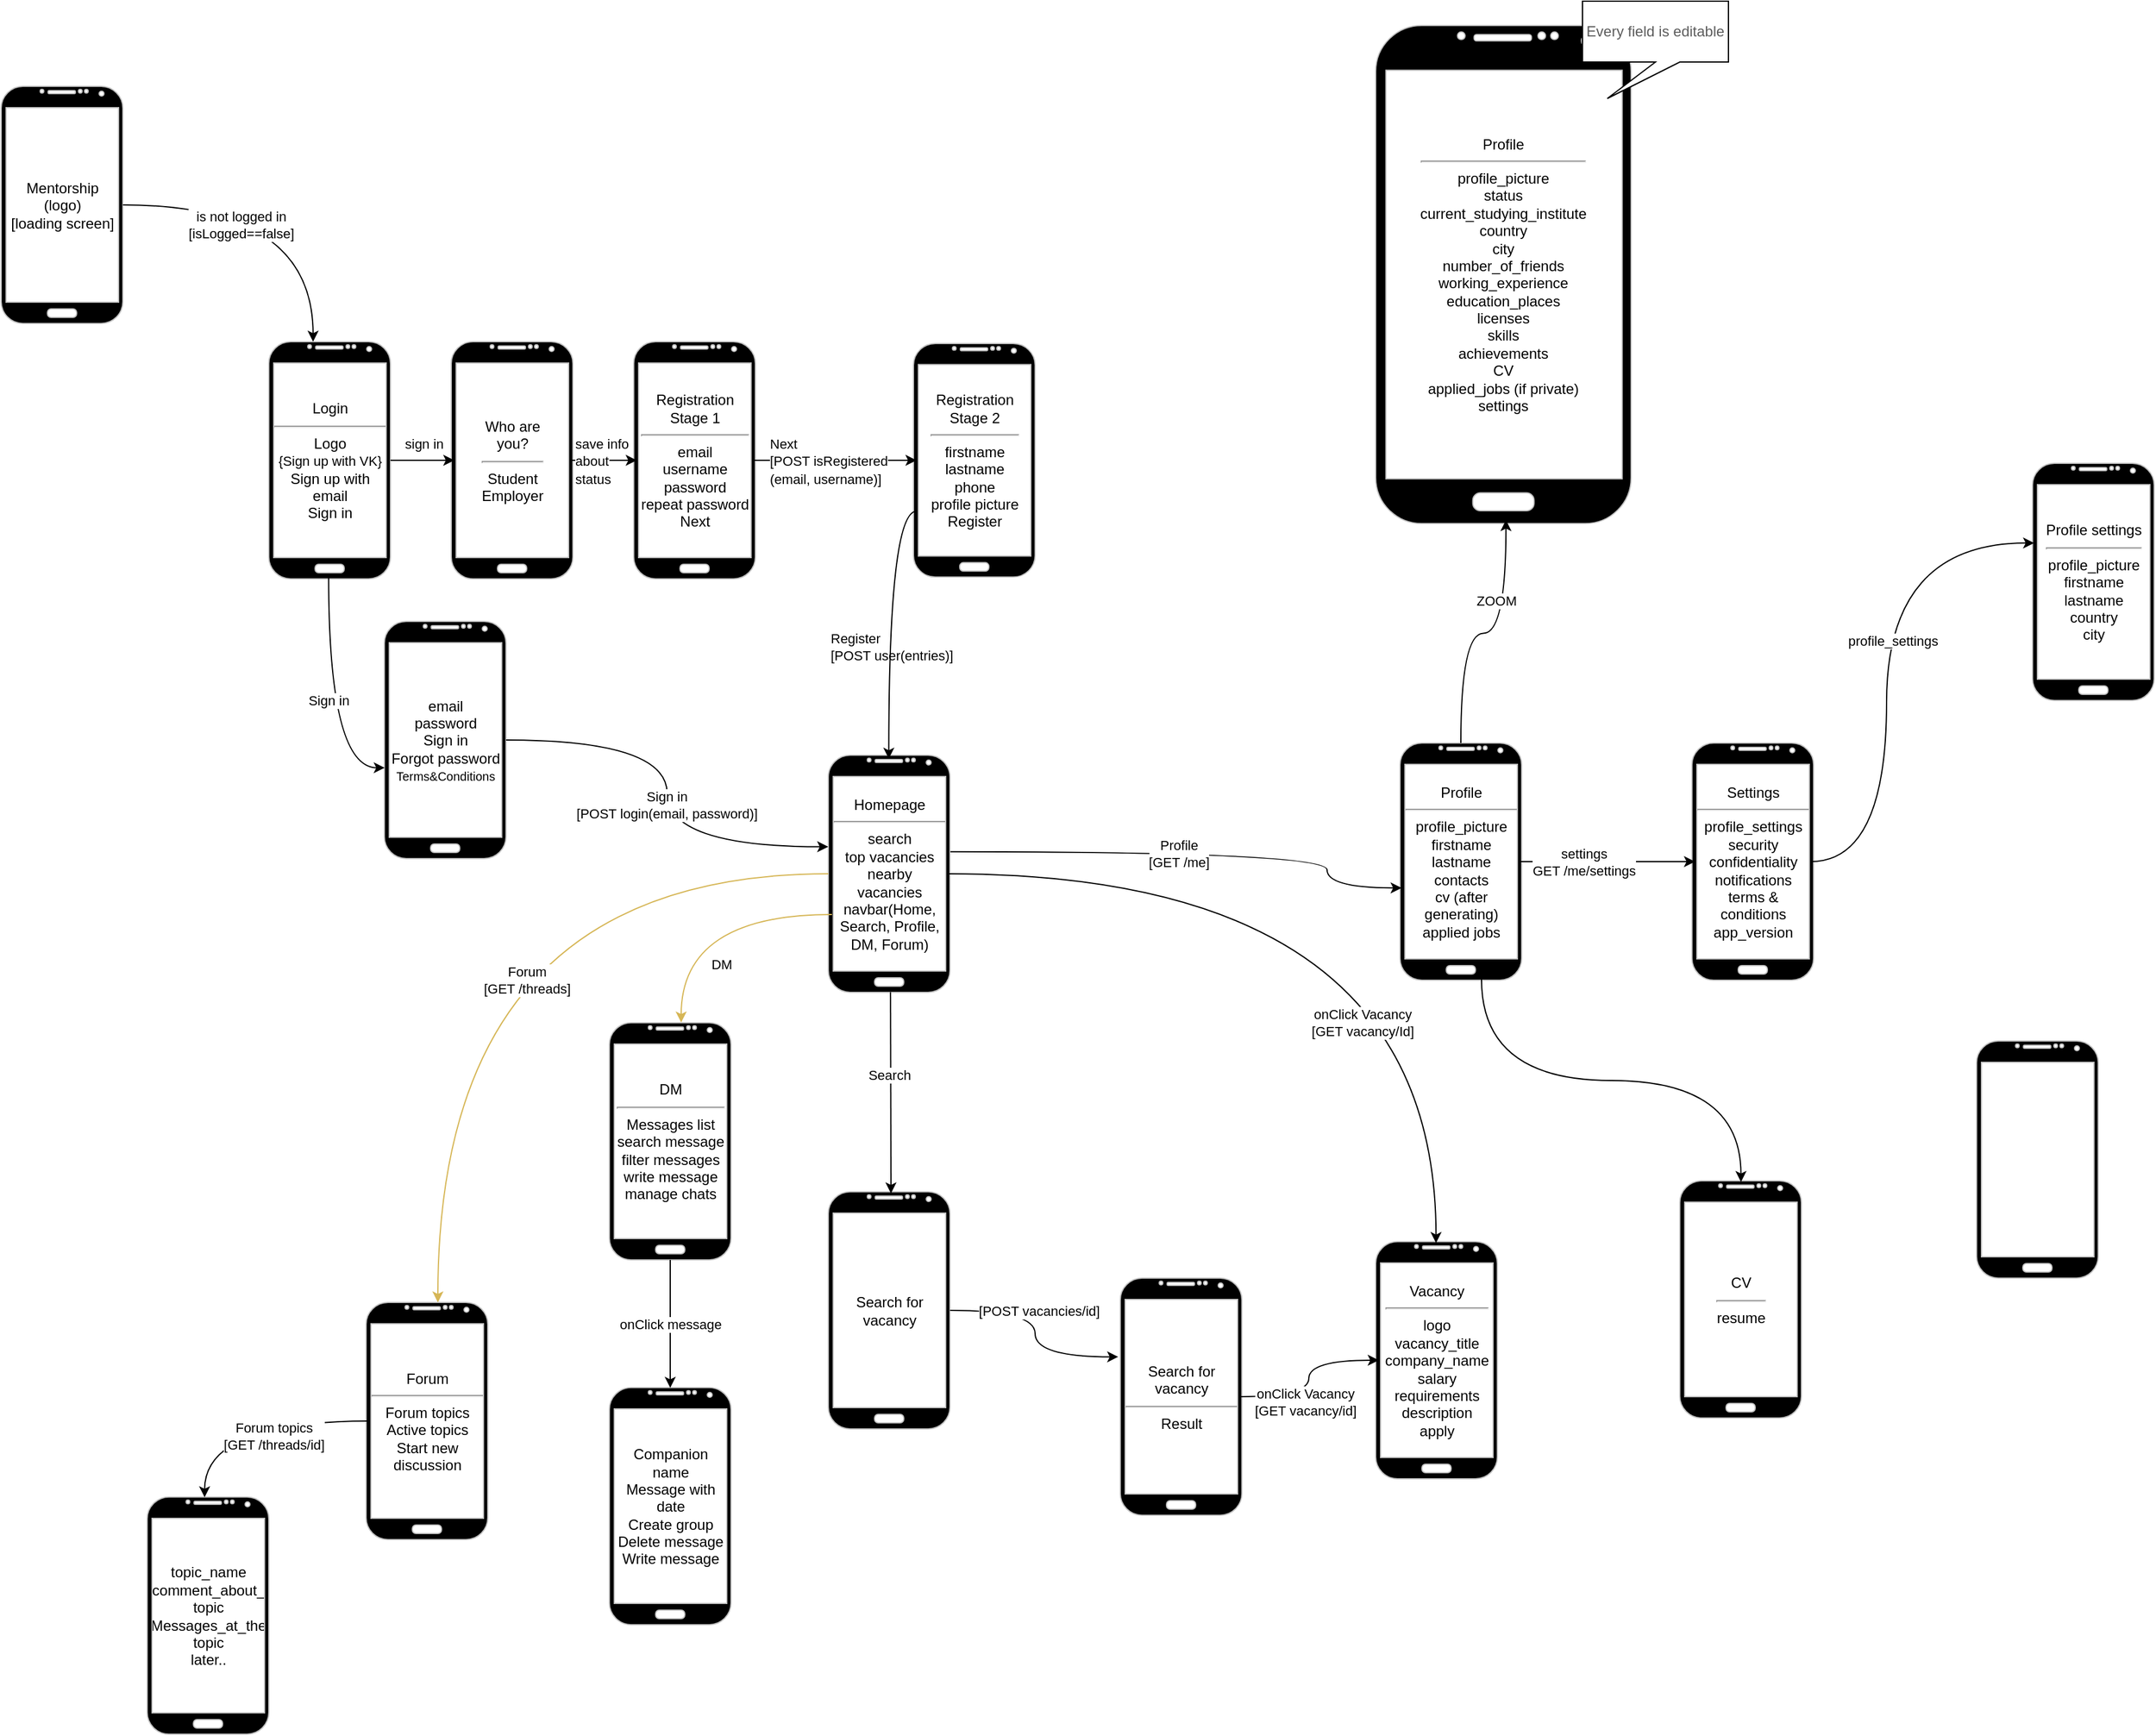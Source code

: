 <mxfile version="13.7.9" type="device" pages="2"><diagram id="sl4jYDQpXL26dIF0QCip" name="Sitemap"><mxGraphModel dx="3004" dy="1344" grid="1" gridSize="10" guides="1" tooltips="1" connect="1" arrows="1" fold="1" page="1" pageScale="1" pageWidth="827" pageHeight="1169" math="0" shadow="0"><root><mxCell id="0"/><mxCell id="1" parent="0"/><mxCell id="NF8y838DUcFGZqTXSOKd-3" value="" style="group;aspect=fixed;" parent="1" vertex="1" connectable="0"><mxGeometry x="1654" y="1045" width="100" height="195" as="geometry"/></mxCell><mxCell id="NF8y838DUcFGZqTXSOKd-2" value="" style="rounded=0;whiteSpace=wrap;html=1;fillColor=#FFFFFF;" parent="NF8y838DUcFGZqTXSOKd-3" vertex="1"><mxGeometry x="2.5" y="12.5" width="95" height="170" as="geometry"/></mxCell><mxCell id="NF8y838DUcFGZqTXSOKd-1" value="" style="verticalLabelPosition=bottom;verticalAlign=top;html=1;shadow=0;dashed=0;strokeWidth=1;shape=mxgraph.android.phone2;strokeColor=#c0c0c0;fillColor=#000000;" parent="NF8y838DUcFGZqTXSOKd-3" vertex="1"><mxGeometry width="100" height="195" as="geometry"/></mxCell><mxCell id="NF8y838DUcFGZqTXSOKd-4" value="" style="group" parent="1" vertex="1" connectable="0"><mxGeometry x="400" y="470" width="100" height="195" as="geometry"/></mxCell><mxCell id="NF8y838DUcFGZqTXSOKd-5" value="Who are&lt;br&gt;you?&lt;hr&gt;Student&lt;br&gt;Employer" style="rounded=0;whiteSpace=wrap;html=1;fillColor=#FFFFFF;" parent="NF8y838DUcFGZqTXSOKd-4" vertex="1"><mxGeometry x="2.5" y="12.5" width="95" height="170" as="geometry"/></mxCell><mxCell id="NF8y838DUcFGZqTXSOKd-6" value="" style="verticalLabelPosition=bottom;verticalAlign=top;html=1;shadow=0;dashed=0;strokeWidth=1;shape=mxgraph.android.phone2;strokeColor=#c0c0c0;fillColor=#000000;" parent="NF8y838DUcFGZqTXSOKd-4" vertex="1"><mxGeometry width="100" height="195" as="geometry"/></mxCell><mxCell id="NF8y838DUcFGZqTXSOKd-7" value="" style="group" parent="1" vertex="1" connectable="0"><mxGeometry x="550" y="470" width="100" height="195" as="geometry"/></mxCell><mxCell id="NF8y838DUcFGZqTXSOKd-8" value="Registration&lt;br&gt;Stage 1&lt;hr&gt;email&lt;br&gt;username&lt;br&gt;password&lt;br&gt;repeat password&lt;br&gt;Next" style="rounded=0;whiteSpace=wrap;html=1;fillColor=#FFFFFF;" parent="NF8y838DUcFGZqTXSOKd-7" vertex="1"><mxGeometry x="2.5" y="12.5" width="95" height="170" as="geometry"/></mxCell><mxCell id="NF8y838DUcFGZqTXSOKd-9" value="" style="verticalLabelPosition=bottom;verticalAlign=top;html=1;shadow=0;dashed=0;strokeWidth=1;shape=mxgraph.android.phone2;strokeColor=#c0c0c0;fillColor=#000000;" parent="NF8y838DUcFGZqTXSOKd-7" vertex="1"><mxGeometry width="100" height="195" as="geometry"/></mxCell><mxCell id="xYDG0o9BYZCKVRIWpbNK-1" value="" style="group" parent="1" vertex="1" connectable="0"><mxGeometry x="250" y="470" width="100" height="195" as="geometry"/></mxCell><mxCell id="xYDG0o9BYZCKVRIWpbNK-2" value="Login&lt;hr&gt;Logo&lt;br&gt;&lt;font style=&quot;font-size: 11px&quot;&gt;{Sign up with VK}&lt;/font&gt;&lt;br&gt;Sign up with email&lt;br&gt;Sign in" style="rounded=0;whiteSpace=wrap;html=1;fillColor=#FFFFFF;" parent="xYDG0o9BYZCKVRIWpbNK-1" vertex="1"><mxGeometry x="2.5" y="12.5" width="95" height="170" as="geometry"/></mxCell><mxCell id="xYDG0o9BYZCKVRIWpbNK-3" value="" style="verticalLabelPosition=bottom;verticalAlign=top;html=1;shadow=0;dashed=0;strokeWidth=1;shape=mxgraph.android.phone2;strokeColor=#c0c0c0;fillColor=#000000;" parent="xYDG0o9BYZCKVRIWpbNK-1" vertex="1"><mxGeometry width="100" height="195" as="geometry"/></mxCell><mxCell id="xYDG0o9BYZCKVRIWpbNK-5" value="" style="group" parent="1" vertex="1" connectable="0"><mxGeometry x="345" y="700" width="100" height="195" as="geometry"/></mxCell><mxCell id="xYDG0o9BYZCKVRIWpbNK-6" value="email&lt;br&gt;password&lt;br&gt;Sign in&lt;br&gt;Forgot password&lt;br&gt;&lt;font style=&quot;font-size: 10px&quot;&gt;Terms&amp;amp;Conditions&lt;/font&gt;" style="rounded=0;whiteSpace=wrap;html=1;fillColor=#FFFFFF;" parent="xYDG0o9BYZCKVRIWpbNK-5" vertex="1"><mxGeometry x="2.5" y="12.5" width="95" height="170" as="geometry"/></mxCell><mxCell id="xYDG0o9BYZCKVRIWpbNK-7" value="" style="verticalLabelPosition=bottom;verticalAlign=top;html=1;shadow=0;dashed=0;strokeWidth=1;shape=mxgraph.android.phone2;strokeColor=#c0c0c0;fillColor=#000000;" parent="xYDG0o9BYZCKVRIWpbNK-5" vertex="1"><mxGeometry width="100" height="195" as="geometry"/></mxCell><mxCell id="xYDG0o9BYZCKVRIWpbNK-9" value="Sign in" style="edgeStyle=orthogonalEdgeStyle;orthogonalLoop=1;jettySize=auto;html=1;entryX=0.003;entryY=0.617;entryDx=0;entryDy=0;entryPerimeter=0;exitX=0.492;exitY=0.995;exitDx=0;exitDy=0;exitPerimeter=0;curved=1;" parent="1" source="xYDG0o9BYZCKVRIWpbNK-3" target="xYDG0o9BYZCKVRIWpbNK-7" edge="1"><mxGeometry relative="1" as="geometry"><Array as="points"><mxPoint x="299" y="820"/></Array></mxGeometry></mxCell><mxCell id="xYDG0o9BYZCKVRIWpbNK-12" value="" style="group" parent="1" vertex="1" connectable="0"><mxGeometry x="780" y="471.5" width="100" height="192" as="geometry"/></mxCell><mxCell id="xYDG0o9BYZCKVRIWpbNK-13" value="Registration&lt;br&gt;Stage 2&lt;hr&gt;firstname&lt;br&gt;lastname&lt;br&gt;phone&lt;br&gt;profile picture&lt;br&gt;Register" style="rounded=0;whiteSpace=wrap;html=1;fillColor=#FFFFFF;" parent="xYDG0o9BYZCKVRIWpbNK-12" vertex="1"><mxGeometry x="2.5" y="12.308" width="95" height="167.385" as="geometry"/></mxCell><mxCell id="xYDG0o9BYZCKVRIWpbNK-14" value="" style="verticalLabelPosition=bottom;verticalAlign=top;html=1;shadow=0;dashed=0;strokeWidth=1;shape=mxgraph.android.phone2;strokeColor=#c0c0c0;fillColor=#000000;" parent="xYDG0o9BYZCKVRIWpbNK-12" vertex="1"><mxGeometry width="100" height="192" as="geometry"/></mxCell><mxCell id="jvLLA11JKCj6QJruI8vy-1" style="edgeStyle=orthogonalEdgeStyle;orthogonalLoop=1;jettySize=auto;html=1;entryX=0;entryY=0.5;entryDx=0;entryDy=0;curved=1;" parent="1" source="NF8y838DUcFGZqTXSOKd-8" target="xYDG0o9BYZCKVRIWpbNK-13" edge="1"><mxGeometry relative="1" as="geometry"/></mxCell><mxCell id="jvLLA11JKCj6QJruI8vy-2" value="" style="group" parent="1" vertex="1" connectable="0"><mxGeometry x="30" y="260" width="100" height="195" as="geometry"/></mxCell><mxCell id="jvLLA11JKCj6QJruI8vy-3" value="Mentorship&lt;br&gt;(logo)&lt;br&gt;[loading screen]" style="rounded=0;whiteSpace=wrap;html=1;fillColor=#FFFFFF;" parent="jvLLA11JKCj6QJruI8vy-2" vertex="1"><mxGeometry x="2.5" y="12.5" width="95" height="170" as="geometry"/></mxCell><mxCell id="jvLLA11JKCj6QJruI8vy-4" value="" style="verticalLabelPosition=bottom;verticalAlign=top;html=1;shadow=0;dashed=0;strokeWidth=1;shape=mxgraph.android.phone2;strokeColor=#c0c0c0;fillColor=#000000;" parent="jvLLA11JKCj6QJruI8vy-2" vertex="1"><mxGeometry width="100" height="195" as="geometry"/></mxCell><mxCell id="jvLLA11JKCj6QJruI8vy-5" style="edgeStyle=orthogonalEdgeStyle;orthogonalLoop=1;jettySize=auto;html=1;entryX=0.364;entryY=0;entryDx=0;entryDy=0;entryPerimeter=0;curved=1;" parent="1" source="jvLLA11JKCj6QJruI8vy-4" target="xYDG0o9BYZCKVRIWpbNK-3" edge="1"><mxGeometry relative="1" as="geometry"/></mxCell><mxCell id="jvLLA11JKCj6QJruI8vy-6" value="is not logged in&lt;br&gt;[isLogged==false]" style="edgeLabel;html=1;align=center;verticalAlign=middle;resizable=0;points=[];" parent="jvLLA11JKCj6QJruI8vy-5" vertex="1" connectable="0"><mxGeometry x="-0.283" y="-16" relative="1" as="geometry"><mxPoint as="offset"/></mxGeometry></mxCell><mxCell id="jvLLA11JKCj6QJruI8vy-7" value="" style="group" parent="1" vertex="1" connectable="0"><mxGeometry x="710" y="810" width="100" height="195" as="geometry"/></mxCell><mxCell id="jvLLA11JKCj6QJruI8vy-8" value="Homepage&lt;hr&gt;search&lt;br&gt;top vacancies&lt;br&gt;nearby vacancies&lt;br&gt;navbar(Home, Search, Profile,&lt;br&gt;DM, Forum)" style="rounded=0;whiteSpace=wrap;html=1;fillColor=#FFFFFF;" parent="jvLLA11JKCj6QJruI8vy-7" vertex="1"><mxGeometry x="2.5" y="12.5" width="95" height="170" as="geometry"/></mxCell><mxCell id="jvLLA11JKCj6QJruI8vy-9" value="" style="verticalLabelPosition=bottom;verticalAlign=top;html=1;shadow=0;dashed=0;strokeWidth=1;shape=mxgraph.android.phone2;strokeColor=#c0c0c0;fillColor=#000000;" parent="jvLLA11JKCj6QJruI8vy-7" vertex="1"><mxGeometry width="100" height="195" as="geometry"/></mxCell><mxCell id="jvLLA11JKCj6QJruI8vy-13" value="" style="group" parent="1" vertex="1" connectable="0"><mxGeometry x="710" y="1169" width="100" height="195" as="geometry"/></mxCell><mxCell id="jvLLA11JKCj6QJruI8vy-14" value="Search for vacancy" style="rounded=0;whiteSpace=wrap;html=1;fillColor=#FFFFFF;" parent="jvLLA11JKCj6QJruI8vy-13" vertex="1"><mxGeometry x="2.5" y="12.5" width="95" height="170" as="geometry"/></mxCell><mxCell id="jvLLA11JKCj6QJruI8vy-15" value="" style="verticalLabelPosition=bottom;verticalAlign=top;html=1;shadow=0;dashed=0;strokeWidth=1;shape=mxgraph.android.phone2;strokeColor=#c0c0c0;fillColor=#000000;" parent="jvLLA11JKCj6QJruI8vy-13" vertex="1"><mxGeometry width="100" height="195" as="geometry"/></mxCell><mxCell id="jvLLA11JKCj6QJruI8vy-19" style="edgeStyle=orthogonalEdgeStyle;orthogonalLoop=1;jettySize=auto;html=1;entryX=0.515;entryY=0.007;entryDx=0;entryDy=0;entryPerimeter=0;exitX=0.511;exitY=0.999;exitDx=0;exitDy=0;exitPerimeter=0;curved=1;" parent="1" source="jvLLA11JKCj6QJruI8vy-9" target="jvLLA11JKCj6QJruI8vy-15" edge="1"><mxGeometry relative="1" as="geometry"><mxPoint x="150.0" y="920" as="targetPoint"/><Array as="points"><mxPoint x="762" y="1020"/><mxPoint x="762" y="1020"/></Array></mxGeometry></mxCell><mxCell id="eAXSYOl8znTFTbYNtnV7-6" value="Search" style="edgeLabel;html=1;align=center;verticalAlign=middle;resizable=0;points=[];" vertex="1" connectable="0" parent="jvLLA11JKCj6QJruI8vy-19"><mxGeometry x="-0.186" y="-1" relative="1" as="geometry"><mxPoint as="offset"/></mxGeometry></mxCell><mxCell id="jvLLA11JKCj6QJruI8vy-20" value="" style="group" parent="1" vertex="1" connectable="0"><mxGeometry x="950" y="1240" width="100" height="195" as="geometry"/></mxCell><mxCell id="jvLLA11JKCj6QJruI8vy-21" value="Search for vacancy&lt;hr&gt;Result" style="rounded=0;whiteSpace=wrap;html=1;fillColor=#FFFFFF;" parent="jvLLA11JKCj6QJruI8vy-20" vertex="1"><mxGeometry x="2.5" y="12.5" width="95" height="170" as="geometry"/></mxCell><mxCell id="jvLLA11JKCj6QJruI8vy-22" value="" style="verticalLabelPosition=bottom;verticalAlign=top;html=1;shadow=0;dashed=0;strokeWidth=1;shape=mxgraph.android.phone2;strokeColor=#c0c0c0;fillColor=#000000;" parent="jvLLA11JKCj6QJruI8vy-20" vertex="1"><mxGeometry width="100" height="195" as="geometry"/></mxCell><mxCell id="jvLLA11JKCj6QJruI8vy-23" style="edgeStyle=orthogonalEdgeStyle;orthogonalLoop=1;jettySize=auto;html=1;entryX=-0.017;entryY=0.332;entryDx=0;entryDy=0;entryPerimeter=0;curved=1;" parent="1" source="jvLLA11JKCj6QJruI8vy-15" target="jvLLA11JKCj6QJruI8vy-22" edge="1"><mxGeometry relative="1" as="geometry"/></mxCell><mxCell id="eAXSYOl8znTFTbYNtnV7-8" value="[POST vacancies/id]" style="edgeLabel;html=1;align=center;verticalAlign=middle;resizable=0;points=[];" vertex="1" connectable="0" parent="jvLLA11JKCj6QJruI8vy-23"><mxGeometry x="-0.265" y="-1" relative="1" as="geometry"><mxPoint x="7.65" y="-1.03" as="offset"/></mxGeometry></mxCell><mxCell id="jvLLA11JKCj6QJruI8vy-24" value="" style="group" parent="1" vertex="1" connectable="0"><mxGeometry x="1160" y="1210" width="100" height="195" as="geometry"/></mxCell><mxCell id="jvLLA11JKCj6QJruI8vy-25" value="Vacancy&lt;hr&gt;logo&lt;br&gt;vacancy_title&lt;br&gt;company_name&lt;br&gt;salary&lt;br&gt;requirements&lt;br&gt;description&lt;br&gt;apply" style="rounded=0;whiteSpace=wrap;html=1;fillColor=#FFFFFF;" parent="jvLLA11JKCj6QJruI8vy-24" vertex="1"><mxGeometry x="2.5" y="12.5" width="95" height="170" as="geometry"/></mxCell><mxCell id="jvLLA11JKCj6QJruI8vy-26" value="" style="verticalLabelPosition=bottom;verticalAlign=top;html=1;shadow=0;dashed=0;strokeWidth=1;shape=mxgraph.android.phone2;strokeColor=#c0c0c0;fillColor=#000000;" parent="jvLLA11JKCj6QJruI8vy-24" vertex="1"><mxGeometry width="100" height="195" as="geometry"/></mxCell><mxCell id="jvLLA11JKCj6QJruI8vy-29" value="" style="group" parent="1" vertex="1" connectable="0"><mxGeometry x="1180" y="800" width="100" height="195" as="geometry"/></mxCell><mxCell id="jvLLA11JKCj6QJruI8vy-30" value="Profile&lt;hr&gt;profile_picture&lt;br&gt;firstname&lt;br&gt;lastname&lt;br&gt;contacts&lt;br&gt;cv (after generating)&lt;br&gt;applied jobs" style="rounded=0;whiteSpace=wrap;html=1;fillColor=#FFFFFF;" parent="jvLLA11JKCj6QJruI8vy-29" vertex="1"><mxGeometry x="2.5" y="12.5" width="95" height="170" as="geometry"/></mxCell><mxCell id="jvLLA11JKCj6QJruI8vy-31" value="" style="verticalLabelPosition=bottom;verticalAlign=top;html=1;shadow=0;dashed=0;strokeWidth=1;shape=mxgraph.android.phone2;strokeColor=#c0c0c0;fillColor=#000000;" parent="jvLLA11JKCj6QJruI8vy-29" vertex="1"><mxGeometry width="100" height="195" as="geometry"/></mxCell><mxCell id="jvLLA11JKCj6QJruI8vy-32" style="edgeStyle=orthogonalEdgeStyle;orthogonalLoop=1;jettySize=auto;html=1;entryX=0.013;entryY=0.611;entryDx=0;entryDy=0;entryPerimeter=0;exitX=1.003;exitY=0.407;exitDx=0;exitDy=0;exitPerimeter=0;curved=1;" parent="1" source="jvLLA11JKCj6QJruI8vy-9" target="jvLLA11JKCj6QJruI8vy-31" edge="1"><mxGeometry relative="1" as="geometry"><Array as="points"><mxPoint x="1120" y="889"/><mxPoint x="1120" y="919"/></Array></mxGeometry></mxCell><mxCell id="eAXSYOl8znTFTbYNtnV7-10" value="Profile&lt;br&gt;[GET /me]" style="edgeLabel;html=1;align=center;verticalAlign=middle;resizable=0;points=[];" vertex="1" connectable="0" parent="jvLLA11JKCj6QJruI8vy-32"><mxGeometry x="-0.063" y="-1" relative="1" as="geometry"><mxPoint as="offset"/></mxGeometry></mxCell><mxCell id="jvLLA11JKCj6QJruI8vy-33" value="" style="group" parent="1" vertex="1" connectable="0"><mxGeometry x="1420" y="800" width="100" height="195" as="geometry"/></mxCell><mxCell id="jvLLA11JKCj6QJruI8vy-34" value="Settings&lt;hr&gt;profile_settings&lt;br&gt;security&lt;br&gt;confidentiality&lt;br&gt;notifications&lt;br&gt;terms &amp;amp; conditions&lt;br&gt;app_version" style="rounded=0;whiteSpace=wrap;html=1;fillColor=#FFFFFF;" parent="jvLLA11JKCj6QJruI8vy-33" vertex="1"><mxGeometry x="2.5" y="12.5" width="95" height="170" as="geometry"/></mxCell><mxCell id="jvLLA11JKCj6QJruI8vy-35" value="" style="verticalLabelPosition=bottom;verticalAlign=top;html=1;shadow=0;dashed=0;strokeWidth=1;shape=mxgraph.android.phone2;strokeColor=#c0c0c0;fillColor=#000000;" parent="jvLLA11JKCj6QJruI8vy-33" vertex="1"><mxGeometry width="100" height="195" as="geometry"/></mxCell><mxCell id="jvLLA11JKCj6QJruI8vy-37" value="" style="group;aspect=fixed;" parent="1" vertex="1" connectable="0"><mxGeometry x="1410" y="1160" width="100" height="195" as="geometry"/></mxCell><mxCell id="jvLLA11JKCj6QJruI8vy-38" value="CV&lt;hr&gt;resume" style="rounded=0;whiteSpace=wrap;html=1;fillColor=#FFFFFF;" parent="jvLLA11JKCj6QJruI8vy-37" vertex="1"><mxGeometry x="2.5" y="12.5" width="95" height="170" as="geometry"/></mxCell><mxCell id="jvLLA11JKCj6QJruI8vy-39" value="" style="verticalLabelPosition=bottom;verticalAlign=top;html=1;shadow=0;dashed=0;strokeWidth=1;shape=mxgraph.android.phone2;strokeColor=#c0c0c0;fillColor=#000000;" parent="jvLLA11JKCj6QJruI8vy-37" vertex="1"><mxGeometry width="100" height="195" as="geometry"/></mxCell><mxCell id="jvLLA11JKCj6QJruI8vy-41" value="" style="group" parent="1" vertex="1" connectable="0"><mxGeometry x="330" y="1260" width="100" height="195" as="geometry"/></mxCell><mxCell id="jvLLA11JKCj6QJruI8vy-42" value="Forum&lt;hr&gt;Forum topics&lt;br&gt;Active topics&lt;br&gt;Start new discussion" style="rounded=0;whiteSpace=wrap;html=1;fillColor=#FFFFFF;" parent="jvLLA11JKCj6QJruI8vy-41" vertex="1"><mxGeometry x="2.5" y="12.5" width="95" height="170" as="geometry"/></mxCell><mxCell id="jvLLA11JKCj6QJruI8vy-43" value="" style="verticalLabelPosition=bottom;verticalAlign=top;html=1;shadow=0;dashed=0;strokeWidth=1;shape=mxgraph.android.phone2;strokeColor=#c0c0c0;fillColor=#000000;" parent="jvLLA11JKCj6QJruI8vy-41" vertex="1"><mxGeometry width="100" height="195" as="geometry"/></mxCell><mxCell id="I3SozzMh6VNFAaKm-upf-5" style="edgeStyle=orthogonalEdgeStyle;rounded=0;orthogonalLoop=1;jettySize=auto;html=1;curved=1;entryX=0.59;entryY=0;entryDx=0;entryDy=0;entryPerimeter=0;fillColor=#fff2cc;strokeColor=#d6b656;" parent="1" source="jvLLA11JKCj6QJruI8vy-9" target="jvLLA11JKCj6QJruI8vy-43" edge="1"><mxGeometry relative="1" as="geometry"><mxPoint x="370" y="1250" as="targetPoint"/></mxGeometry></mxCell><mxCell id="oF3uWQoPtzN9rVsMTy7N-21" value="Forum&lt;br&gt;[GET /threads]" style="edgeLabel;html=1;align=center;verticalAlign=middle;resizable=0;points=[];" parent="I3SozzMh6VNFAaKm-upf-5" vertex="1" connectable="0"><mxGeometry x="-0.262" y="87" relative="1" as="geometry"><mxPoint as="offset"/></mxGeometry></mxCell><mxCell id="YovXnshM0bzYo-gGgfsN-1" value="" style="group" parent="1" connectable="0" vertex="1"><mxGeometry x="150" y="1420" width="100" height="195" as="geometry"/></mxCell><mxCell id="YovXnshM0bzYo-gGgfsN-2" value="topic_name&lt;br&gt;comment_about_&lt;br&gt;topic&lt;br&gt;Messages_at_the topic&lt;br&gt;later.." style="rounded=0;whiteSpace=wrap;html=1;fillColor=#FFFFFF;" parent="YovXnshM0bzYo-gGgfsN-1" vertex="1"><mxGeometry x="2.5" y="12.5" width="95" height="170" as="geometry"/></mxCell><mxCell id="YovXnshM0bzYo-gGgfsN-3" value="" style="verticalLabelPosition=bottom;verticalAlign=top;html=1;shadow=0;dashed=0;strokeWidth=1;shape=mxgraph.android.phone2;strokeColor=#c0c0c0;fillColor=#000000;" parent="YovXnshM0bzYo-gGgfsN-1" vertex="1"><mxGeometry width="100" height="195" as="geometry"/></mxCell><mxCell id="I3SozzMh6VNFAaKm-upf-8" style="edgeStyle=orthogonalEdgeStyle;rounded=0;orthogonalLoop=1;jettySize=auto;html=1;curved=1;" parent="1" source="jvLLA11JKCj6QJruI8vy-21" target="jvLLA11JKCj6QJruI8vy-25" edge="1"><mxGeometry relative="1" as="geometry"/></mxCell><mxCell id="eAXSYOl8znTFTbYNtnV7-9" value="onClick Vacancy&lt;br&gt;[GET vacancy/id]" style="edgeLabel;html=1;align=center;verticalAlign=middle;resizable=0;points=[];" vertex="1" connectable="0" parent="I3SozzMh6VNFAaKm-upf-8"><mxGeometry x="-0.257" y="-4" relative="1" as="geometry"><mxPoint as="offset"/></mxGeometry></mxCell><mxCell id="I3SozzMh6VNFAaKm-upf-13" style="edgeStyle=orthogonalEdgeStyle;rounded=0;orthogonalLoop=1;jettySize=auto;html=1;curved=1;" parent="1" source="xYDG0o9BYZCKVRIWpbNK-3" target="NF8y838DUcFGZqTXSOKd-5" edge="1"><mxGeometry relative="1" as="geometry"/></mxCell><mxCell id="I3SozzMh6VNFAaKm-upf-14" value="&lt;div style=&quot;text-align: center&quot;&gt;&lt;font face=&quot;helvetica&quot;&gt;&lt;span style=&quot;font-size: 11px ; background-color: rgb(255 , 255 , 255)&quot;&gt;sign in&lt;/span&gt;&lt;/font&gt;&lt;/div&gt;" style="text;whiteSpace=wrap;html=1;" parent="1" vertex="1"><mxGeometry x="360" y="540" width="40" height="30" as="geometry"/></mxCell><mxCell id="I3SozzMh6VNFAaKm-upf-15" style="edgeStyle=orthogonalEdgeStyle;rounded=0;orthogonalLoop=1;jettySize=auto;html=1;entryX=0;entryY=0.5;entryDx=0;entryDy=0;curved=1;" parent="1" source="NF8y838DUcFGZqTXSOKd-5" target="NF8y838DUcFGZqTXSOKd-8" edge="1"><mxGeometry relative="1" as="geometry"/></mxCell><mxCell id="I3SozzMh6VNFAaKm-upf-16" value="&lt;span style=&quot;color: rgb(0, 0, 0); font-family: helvetica; font-size: 11px; font-style: normal; font-weight: 400; letter-spacing: normal; text-align: center; text-indent: 0px; text-transform: none; word-spacing: 0px; background-color: rgb(255, 255, 255); display: inline; float: none;&quot;&gt;save info&lt;/span&gt;&lt;br style=&quot;color: rgb(0, 0, 0); font-family: helvetica; font-size: 11px; font-style: normal; font-weight: 400; letter-spacing: normal; text-align: center; text-indent: 0px; text-transform: none; word-spacing: 0px;&quot;&gt;&lt;span style=&quot;color: rgb(0, 0, 0); font-family: helvetica; font-size: 11px; font-style: normal; font-weight: 400; letter-spacing: normal; text-align: center; text-indent: 0px; text-transform: none; word-spacing: 0px; background-color: rgb(255, 255, 255); display: inline; float: none;&quot;&gt;about&lt;/span&gt;&lt;br style=&quot;color: rgb(0, 0, 0); font-family: helvetica; font-size: 11px; font-style: normal; font-weight: 400; letter-spacing: normal; text-align: center; text-indent: 0px; text-transform: none; word-spacing: 0px;&quot;&gt;&lt;span style=&quot;color: rgb(0, 0, 0); font-family: helvetica; font-size: 11px; font-style: normal; font-weight: 400; letter-spacing: normal; text-align: center; text-indent: 0px; text-transform: none; word-spacing: 0px; background-color: rgb(255, 255, 255); display: inline; float: none;&quot;&gt;status&lt;/span&gt;" style="text;whiteSpace=wrap;html=1;" parent="1" vertex="1"><mxGeometry x="500" y="540" width="70" height="60" as="geometry"/></mxCell><mxCell id="I3SozzMh6VNFAaKm-upf-18" value="&lt;span style=&quot;color: rgb(0, 0, 0); font-family: helvetica; font-size: 11px; font-style: normal; font-weight: 400; letter-spacing: normal; text-align: center; text-indent: 0px; text-transform: none; word-spacing: 0px; background-color: rgb(255, 255, 255); display: inline; float: none;&quot;&gt;Register&lt;/span&gt;&lt;br style=&quot;color: rgb(0, 0, 0); font-family: helvetica; font-size: 11px; font-style: normal; font-weight: 400; letter-spacing: normal; text-align: center; text-indent: 0px; text-transform: none; word-spacing: 0px;&quot;&gt;&lt;span style=&quot;color: rgb(0, 0, 0); font-family: helvetica; font-size: 11px; font-style: normal; font-weight: 400; letter-spacing: normal; text-align: center; text-indent: 0px; text-transform: none; word-spacing: 0px; background-color: rgb(255, 255, 255); display: inline; float: none;&quot;&gt;[POST user(entries)]&lt;/span&gt;" style="text;whiteSpace=wrap;html=1;" parent="1" vertex="1"><mxGeometry x="710" y="700" width="130" height="40" as="geometry"/></mxCell><mxCell id="I3SozzMh6VNFAaKm-upf-19" value="&lt;span style=&quot;color: rgb(0, 0, 0); font-family: helvetica; font-size: 11px; font-style: normal; font-weight: 400; letter-spacing: normal; text-align: center; text-indent: 0px; text-transform: none; word-spacing: 0px; background-color: rgb(255, 255, 255); display: inline; float: none;&quot;&gt;Next&lt;/span&gt;&lt;br style=&quot;color: rgb(0, 0, 0); font-family: helvetica; font-size: 11px; font-style: normal; font-weight: 400; letter-spacing: normal; text-align: center; text-indent: 0px; text-transform: none; word-spacing: 0px;&quot;&gt;&lt;span style=&quot;color: rgb(0, 0, 0); font-family: helvetica; font-size: 11px; font-style: normal; font-weight: 400; letter-spacing: normal; text-align: center; text-indent: 0px; text-transform: none; word-spacing: 0px; background-color: rgb(255, 255, 255); display: inline; float: none;&quot;&gt;[POST isRegistered&lt;/span&gt;&lt;br style=&quot;color: rgb(0, 0, 0); font-family: helvetica; font-size: 11px; font-style: normal; font-weight: 400; letter-spacing: normal; text-align: center; text-indent: 0px; text-transform: none; word-spacing: 0px;&quot;&gt;&lt;span style=&quot;color: rgb(0, 0, 0); font-family: helvetica; font-size: 11px; font-style: normal; font-weight: 400; letter-spacing: normal; text-align: center; text-indent: 0px; text-transform: none; word-spacing: 0px; background-color: rgb(255, 255, 255); display: inline; float: none;&quot;&gt;(email, username)]&lt;/span&gt;" style="text;whiteSpace=wrap;html=1;" parent="1" vertex="1"><mxGeometry x="660" y="540" width="120" height="40" as="geometry"/></mxCell><mxCell id="I3SozzMh6VNFAaKm-upf-20" style="edgeStyle=orthogonalEdgeStyle;rounded=0;orthogonalLoop=1;jettySize=auto;html=1;exitX=0;exitY=0.75;exitDx=0;exitDy=0;entryX=0.497;entryY=0.015;entryDx=0;entryDy=0;entryPerimeter=0;curved=1;" parent="1" source="xYDG0o9BYZCKVRIWpbNK-13" target="jvLLA11JKCj6QJruI8vy-9" edge="1"><mxGeometry relative="1" as="geometry"/></mxCell><mxCell id="I3SozzMh6VNFAaKm-upf-22" style="edgeStyle=orthogonalEdgeStyle;rounded=0;orthogonalLoop=1;jettySize=auto;html=1;exitX=1;exitY=0.5;exitDx=0;exitDy=0;curved=1;entryX=0.496;entryY=0.006;entryDx=0;entryDy=0;entryPerimeter=0;" parent="1" source="jvLLA11JKCj6QJruI8vy-8" target="jvLLA11JKCj6QJruI8vy-26" edge="1"><mxGeometry relative="1" as="geometry"/></mxCell><mxCell id="eAXSYOl8znTFTbYNtnV7-7" value="onClick Vacancy&lt;br&gt;[GET vacancy/Id]" style="edgeLabel;html=1;align=center;verticalAlign=middle;resizable=0;points=[];" vertex="1" connectable="0" parent="I3SozzMh6VNFAaKm-upf-22"><mxGeometry x="-0.181" y="-98" relative="1" as="geometry"><mxPoint x="52.52" y="24.43" as="offset"/></mxGeometry></mxCell><mxCell id="I3SozzMh6VNFAaKm-upf-24" style="edgeStyle=orthogonalEdgeStyle;rounded=0;orthogonalLoop=1;jettySize=auto;html=1;entryX=0.503;entryY=0.005;entryDx=0;entryDy=0;exitX=0.67;exitY=0.997;exitDx=0;exitDy=0;exitPerimeter=0;curved=1;entryPerimeter=0;" parent="1" source="jvLLA11JKCj6QJruI8vy-31" target="jvLLA11JKCj6QJruI8vy-39" edge="1"><mxGeometry relative="1" as="geometry"/></mxCell><mxCell id="I3SozzMh6VNFAaKm-upf-27" style="edgeStyle=orthogonalEdgeStyle;rounded=0;orthogonalLoop=1;jettySize=auto;html=1;entryX=0;entryY=0.5;entryDx=0;entryDy=0;curved=1;" parent="1" source="jvLLA11JKCj6QJruI8vy-30" target="jvLLA11JKCj6QJruI8vy-34" edge="1"><mxGeometry relative="1" as="geometry"/></mxCell><mxCell id="eAXSYOl8znTFTbYNtnV7-16" value="settings&lt;br&gt;GET /me/settings" style="edgeLabel;html=1;align=center;verticalAlign=middle;resizable=0;points=[];" vertex="1" connectable="0" parent="I3SozzMh6VNFAaKm-upf-27"><mxGeometry x="-0.263" relative="1" as="geometry"><mxPoint as="offset"/></mxGeometry></mxCell><mxCell id="oF3uWQoPtzN9rVsMTy7N-19" style="edgeStyle=orthogonalEdgeStyle;rounded=0;orthogonalLoop=1;jettySize=auto;html=1;entryX=-0.001;entryY=0.386;entryDx=0;entryDy=0;entryPerimeter=0;curved=1;" parent="1" source="xYDG0o9BYZCKVRIWpbNK-7" target="jvLLA11JKCj6QJruI8vy-9" edge="1"><mxGeometry relative="1" as="geometry"/></mxCell><mxCell id="oF3uWQoPtzN9rVsMTy7N-20" value="Sign in&lt;br&gt;[POST login(email, password)]" style="edgeLabel;html=1;align=center;verticalAlign=middle;resizable=0;points=[];" parent="oF3uWQoPtzN9rVsMTy7N-19" vertex="1" connectable="0"><mxGeometry x="0.056" y="-1" relative="1" as="geometry"><mxPoint as="offset"/></mxGeometry></mxCell><mxCell id="Bf0s0IRrsmpLYRvzbOro-1" value="" style="group" parent="1" vertex="1" connectable="0"><mxGeometry x="530" y="1030" width="100" height="195" as="geometry"/></mxCell><mxCell id="Bf0s0IRrsmpLYRvzbOro-2" value="DM&lt;hr&gt;Messages list&lt;br&gt;search message&lt;br&gt;filter messages&lt;br&gt;write message&lt;br&gt;manage chats&lt;br&gt;" style="rounded=0;whiteSpace=wrap;html=1;fillColor=#FFFFFF;" parent="Bf0s0IRrsmpLYRvzbOro-1" vertex="1"><mxGeometry x="2.5" y="12.5" width="95" height="170" as="geometry"/></mxCell><mxCell id="Bf0s0IRrsmpLYRvzbOro-3" value="" style="verticalLabelPosition=bottom;verticalAlign=top;html=1;shadow=0;dashed=0;strokeWidth=1;shape=mxgraph.android.phone2;strokeColor=#c0c0c0;fillColor=#000000;" parent="Bf0s0IRrsmpLYRvzbOro-1" vertex="1"><mxGeometry width="100" height="195" as="geometry"/></mxCell><mxCell id="Bf0s0IRrsmpLYRvzbOro-4" value="" style="group" parent="1" vertex="1" connectable="0"><mxGeometry x="530" y="1330" width="100" height="195" as="geometry"/></mxCell><mxCell id="Bf0s0IRrsmpLYRvzbOro-5" value="Companion name&lt;br&gt;Message with date&lt;br&gt;Create group&lt;br&gt;Delete message&lt;br&gt;Write message" style="rounded=0;whiteSpace=wrap;html=1;fillColor=#FFFFFF;" parent="Bf0s0IRrsmpLYRvzbOro-4" vertex="1"><mxGeometry x="2.5" y="12.5" width="95" height="170" as="geometry"/></mxCell><mxCell id="Bf0s0IRrsmpLYRvzbOro-6" value="" style="verticalLabelPosition=bottom;verticalAlign=top;html=1;shadow=0;dashed=0;strokeWidth=1;shape=mxgraph.android.phone2;strokeColor=#c0c0c0;fillColor=#000000;" parent="Bf0s0IRrsmpLYRvzbOro-4" vertex="1"><mxGeometry width="100" height="195" as="geometry"/></mxCell><mxCell id="Bf0s0IRrsmpLYRvzbOro-8" style="edgeStyle=orthogonalEdgeStyle;rounded=0;orthogonalLoop=1;jettySize=auto;html=1;entryX=0.59;entryY=-0.001;entryDx=0;entryDy=0;entryPerimeter=0;curved=1;exitX=0.03;exitY=0.672;exitDx=0;exitDy=0;exitPerimeter=0;fillColor=#fff2cc;strokeColor=#d6b656;" parent="1" source="jvLLA11JKCj6QJruI8vy-9" target="Bf0s0IRrsmpLYRvzbOro-3" edge="1"><mxGeometry relative="1" as="geometry"/></mxCell><mxCell id="eAXSYOl8znTFTbYNtnV7-5" value="DM" style="edgeLabel;html=1;align=center;verticalAlign=middle;resizable=0;points=[];" vertex="1" connectable="0" parent="Bf0s0IRrsmpLYRvzbOro-8"><mxGeometry x="-0.138" y="41" relative="1" as="geometry"><mxPoint as="offset"/></mxGeometry></mxCell><mxCell id="eAXSYOl8znTFTbYNtnV7-1" value="onClick message" style="edgeStyle=orthogonalEdgeStyle;rounded=0;orthogonalLoop=1;jettySize=auto;html=1;entryX=0.5;entryY=0.001;entryDx=0;entryDy=0;entryPerimeter=0;curved=1;" edge="1" parent="1" source="Bf0s0IRrsmpLYRvzbOro-3" target="Bf0s0IRrsmpLYRvzbOro-6"><mxGeometry relative="1" as="geometry"/></mxCell><mxCell id="eAXSYOl8znTFTbYNtnV7-3" style="edgeStyle=orthogonalEdgeStyle;curved=1;rounded=0;orthogonalLoop=1;jettySize=auto;html=1;entryX=0.472;entryY=0.001;entryDx=0;entryDy=0;entryPerimeter=0;" edge="1" parent="1" source="jvLLA11JKCj6QJruI8vy-42" target="YovXnshM0bzYo-gGgfsN-3"><mxGeometry relative="1" as="geometry"/></mxCell><mxCell id="eAXSYOl8znTFTbYNtnV7-4" value="Forum topics&lt;br&gt;[GET /threads/id]" style="edgeLabel;html=1;align=center;verticalAlign=middle;resizable=0;points=[];" vertex="1" connectable="0" parent="eAXSYOl8znTFTbYNtnV7-3"><mxGeometry x="-0.205" y="12" relative="1" as="geometry"><mxPoint as="offset"/></mxGeometry></mxCell><mxCell id="eAXSYOl8znTFTbYNtnV7-11" value="" style="group;aspect=fixed;" vertex="1" connectable="0" parent="1"><mxGeometry x="1160" y="210" width="210" height="409.5" as="geometry"/></mxCell><mxCell id="eAXSYOl8znTFTbYNtnV7-12" value="Profile&lt;hr&gt;profile_picture&lt;br&gt;status&lt;br&gt;current_studying_institute&lt;br&gt;country&lt;br&gt;city&lt;br&gt;number_of_friends&lt;br&gt;working_experience&lt;br&gt;education_places&lt;br&gt;licenses&lt;br&gt;skills&lt;br&gt;achievements&lt;br&gt;CV&lt;br&gt;applied_jobs (if private)&lt;br&gt;settings" style="rounded=0;whiteSpace=wrap;html=1;fillColor=#FFFFFF;" vertex="1" parent="eAXSYOl8znTFTbYNtnV7-11"><mxGeometry x="5.25" y="26.25" width="199.5" height="357" as="geometry"/></mxCell><mxCell id="eAXSYOl8znTFTbYNtnV7-13" value="" style="verticalLabelPosition=bottom;verticalAlign=top;html=1;shadow=0;dashed=0;strokeWidth=1;shape=mxgraph.android.phone2;strokeColor=#c0c0c0;fillColor=#000000;" vertex="1" parent="eAXSYOl8znTFTbYNtnV7-11"><mxGeometry width="210" height="409.5" as="geometry"/></mxCell><mxCell id="eAXSYOl8znTFTbYNtnV7-14" style="edgeStyle=orthogonalEdgeStyle;curved=1;rounded=0;orthogonalLoop=1;jettySize=auto;html=1;entryX=0.51;entryY=0.993;entryDx=0;entryDy=0;entryPerimeter=0;" edge="1" parent="1" source="jvLLA11JKCj6QJruI8vy-31" target="eAXSYOl8znTFTbYNtnV7-13"><mxGeometry relative="1" as="geometry"/></mxCell><mxCell id="eAXSYOl8znTFTbYNtnV7-15" value="ZOOM" style="edgeLabel;html=1;align=center;verticalAlign=middle;resizable=0;points=[];" vertex="1" connectable="0" parent="eAXSYOl8znTFTbYNtnV7-14"><mxGeometry x="0.401" y="8" relative="1" as="geometry"><mxPoint as="offset"/></mxGeometry></mxCell><mxCell id="eAXSYOl8znTFTbYNtnV7-17" value="" style="group;aspect=fixed;" vertex="1" connectable="0" parent="1"><mxGeometry x="1700" y="570" width="100" height="195" as="geometry"/></mxCell><mxCell id="eAXSYOl8znTFTbYNtnV7-18" value="Profile settings&lt;hr&gt;profile_picture&lt;br&gt;firstname&lt;br&gt;lastname&lt;br&gt;country&lt;br&gt;city" style="rounded=0;whiteSpace=wrap;html=1;fillColor=#FFFFFF;" vertex="1" parent="eAXSYOl8znTFTbYNtnV7-17"><mxGeometry x="2.5" y="12.5" width="95" height="170" as="geometry"/></mxCell><mxCell id="eAXSYOl8znTFTbYNtnV7-19" value="" style="verticalLabelPosition=bottom;verticalAlign=top;html=1;shadow=0;dashed=0;strokeWidth=1;shape=mxgraph.android.phone2;strokeColor=#c0c0c0;fillColor=#000000;" vertex="1" parent="eAXSYOl8znTFTbYNtnV7-17"><mxGeometry width="100" height="195" as="geometry"/></mxCell><mxCell id="eAXSYOl8znTFTbYNtnV7-20" style="edgeStyle=orthogonalEdgeStyle;curved=1;rounded=0;orthogonalLoop=1;jettySize=auto;html=1;entryX=0.013;entryY=0.336;entryDx=0;entryDy=0;entryPerimeter=0;" edge="1" parent="1" source="jvLLA11JKCj6QJruI8vy-34" target="eAXSYOl8znTFTbYNtnV7-19"><mxGeometry relative="1" as="geometry"><Array as="points"><mxPoint x="1580" y="898"/><mxPoint x="1580" y="636"/></Array></mxGeometry></mxCell><mxCell id="eAXSYOl8znTFTbYNtnV7-21" value="profile_settings" style="edgeLabel;html=1;align=center;verticalAlign=middle;resizable=0;points=[];" vertex="1" connectable="0" parent="eAXSYOl8znTFTbYNtnV7-20"><mxGeometry x="0.095" y="-5" relative="1" as="geometry"><mxPoint as="offset"/></mxGeometry></mxCell><mxCell id="eAXSYOl8znTFTbYNtnV7-22" value="Every field is editable" style="shape=callout;whiteSpace=wrap;html=1;perimeter=calloutPerimeter;rounded=0;sketch=0;fontColor=#5C5C5C;fillColor=#FFFFFF;position2=0.17;" vertex="1" parent="1"><mxGeometry x="1330" y="190" width="120" height="80" as="geometry"/></mxCell></root></mxGraphModel></diagram><diagram id="TOuwrbKEz25f2T6oidaI" name="Group permissions"><mxGraphModel dx="1502" dy="672" grid="1" gridSize="10" guides="1" tooltips="1" connect="1" arrows="1" fold="1" page="1" pageScale="1" pageWidth="827" pageHeight="1169" math="0" shadow="0"><root><mxCell id="K4s_f8FTZueFiRBrTDaT-0"/><mxCell id="K4s_f8FTZueFiRBrTDaT-1" parent="K4s_f8FTZueFiRBrTDaT-0"/><mxCell id="6Ok97YYALJPJw_duG7Qj-0" value="Student: has an access to topics that discuss the internships of certain companies, offtop and mixed forum with employers&amp;nbsp;" style="text;html=1;align=center;verticalAlign=middle;resizable=0;points=[];autosize=1;" parent="K4s_f8FTZueFiRBrTDaT-1" vertex="1"><mxGeometry x="10" y="30" width="670" height="20" as="geometry"/></mxCell><mxCell id="6Ok97YYALJPJw_duG7Qj-1" value="Employer: direct contact to admins, exchange of students discussions" style="text;html=1;align=center;verticalAlign=middle;resizable=0;points=[];autosize=1;" parent="K4s_f8FTZueFiRBrTDaT-1" vertex="1"><mxGeometry x="10" y="120" width="390" height="20" as="geometry"/></mxCell><mxCell id="o1LcfjHBkDPI_vHUEG6I-0" value="Administrator: create announcements threads, rules and etc. Must be always in touch with all users." style="text;html=1;align=center;verticalAlign=middle;resizable=0;points=[];autosize=1;" parent="K4s_f8FTZueFiRBrTDaT-1" vertex="1"><mxGeometry x="10" y="210" width="540" height="20" as="geometry"/></mxCell></root></mxGraphModel></diagram></mxfile>